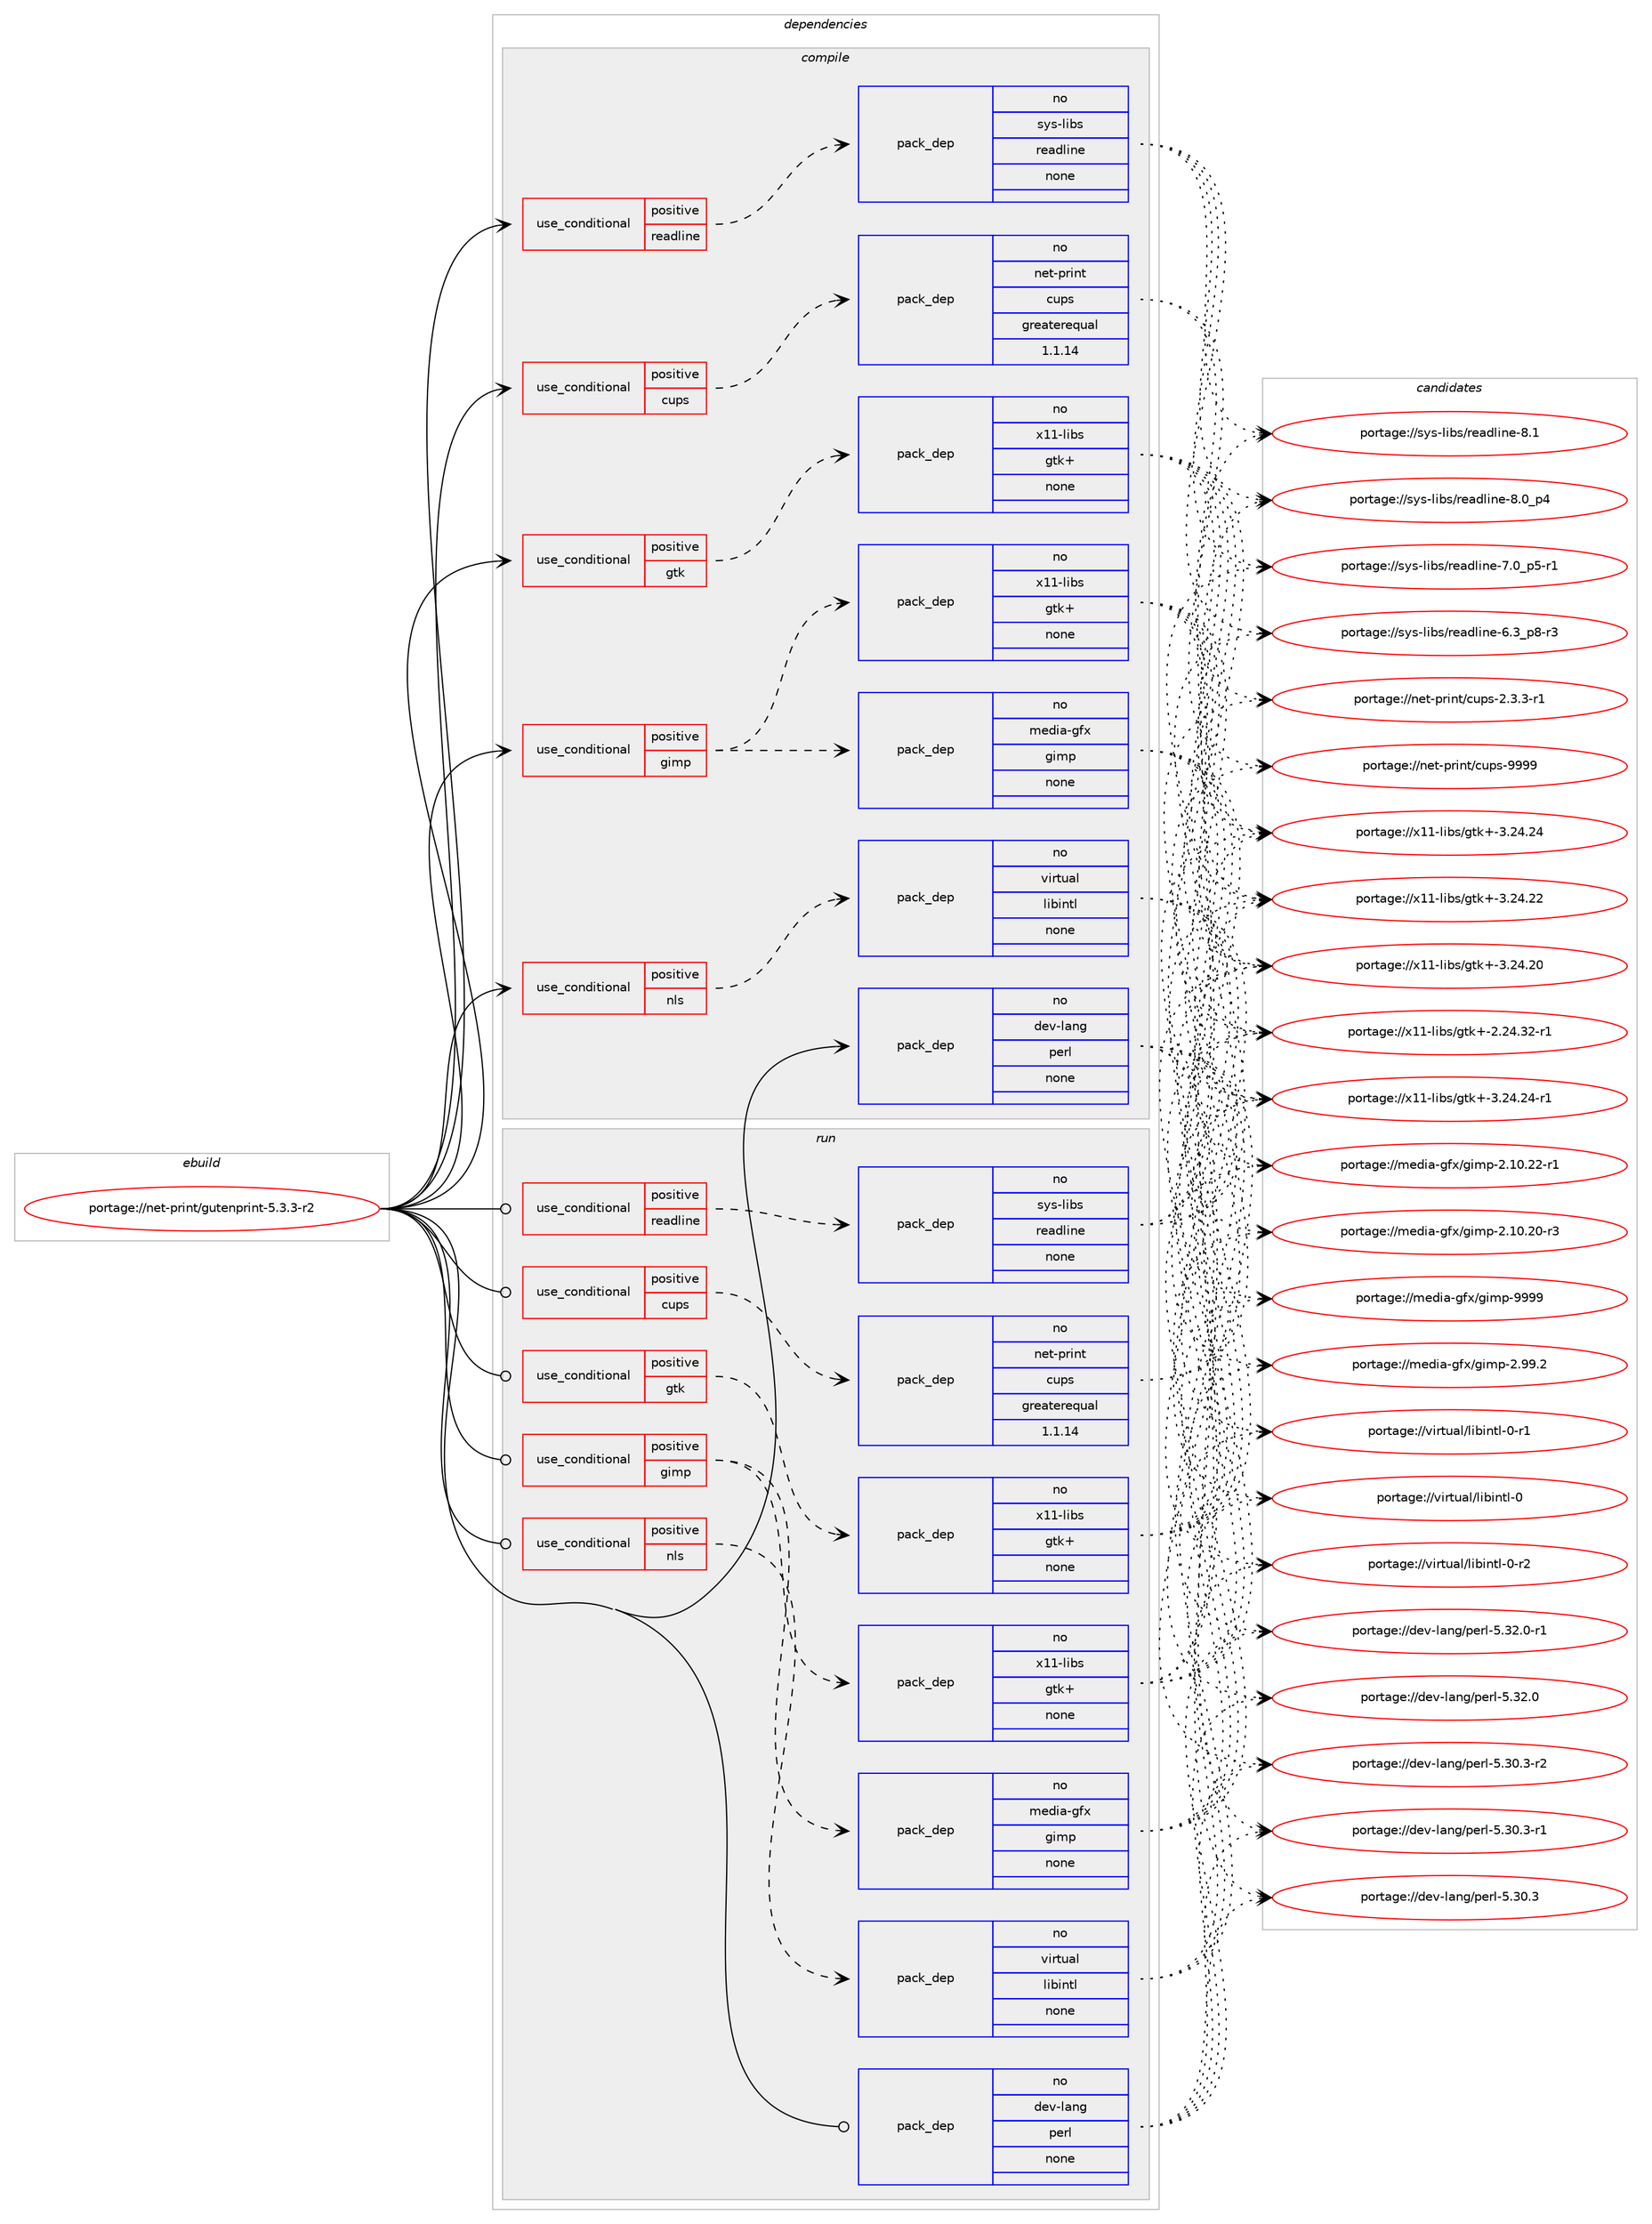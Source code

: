 digraph prolog {

# *************
# Graph options
# *************

newrank=true;
concentrate=true;
compound=true;
graph [rankdir=LR,fontname=Helvetica,fontsize=10,ranksep=1.5];#, ranksep=2.5, nodesep=0.2];
edge  [arrowhead=vee];
node  [fontname=Helvetica,fontsize=10];

# **********
# The ebuild
# **********

subgraph cluster_leftcol {
color=gray;
rank=same;
label=<<i>ebuild</i>>;
id [label="portage://net-print/gutenprint-5.3.3-r2", color=red, width=4, href="../net-print/gutenprint-5.3.3-r2.svg"];
}

# ****************
# The dependencies
# ****************

subgraph cluster_midcol {
color=gray;
label=<<i>dependencies</i>>;
subgraph cluster_compile {
fillcolor="#eeeeee";
style=filled;
label=<<i>compile</i>>;
subgraph cond1962 {
dependency8002 [label=<<TABLE BORDER="0" CELLBORDER="1" CELLSPACING="0" CELLPADDING="4"><TR><TD ROWSPAN="3" CELLPADDING="10">use_conditional</TD></TR><TR><TD>positive</TD></TR><TR><TD>cups</TD></TR></TABLE>>, shape=none, color=red];
subgraph pack5946 {
dependency8003 [label=<<TABLE BORDER="0" CELLBORDER="1" CELLSPACING="0" CELLPADDING="4" WIDTH="220"><TR><TD ROWSPAN="6" CELLPADDING="30">pack_dep</TD></TR><TR><TD WIDTH="110">no</TD></TR><TR><TD>net-print</TD></TR><TR><TD>cups</TD></TR><TR><TD>greaterequal</TD></TR><TR><TD>1.1.14</TD></TR></TABLE>>, shape=none, color=blue];
}
dependency8002:e -> dependency8003:w [weight=20,style="dashed",arrowhead="vee"];
}
id:e -> dependency8002:w [weight=20,style="solid",arrowhead="vee"];
subgraph cond1963 {
dependency8004 [label=<<TABLE BORDER="0" CELLBORDER="1" CELLSPACING="0" CELLPADDING="4"><TR><TD ROWSPAN="3" CELLPADDING="10">use_conditional</TD></TR><TR><TD>positive</TD></TR><TR><TD>gimp</TD></TR></TABLE>>, shape=none, color=red];
subgraph pack5947 {
dependency8005 [label=<<TABLE BORDER="0" CELLBORDER="1" CELLSPACING="0" CELLPADDING="4" WIDTH="220"><TR><TD ROWSPAN="6" CELLPADDING="30">pack_dep</TD></TR><TR><TD WIDTH="110">no</TD></TR><TR><TD>media-gfx</TD></TR><TR><TD>gimp</TD></TR><TR><TD>none</TD></TR><TR><TD></TD></TR></TABLE>>, shape=none, color=blue];
}
dependency8004:e -> dependency8005:w [weight=20,style="dashed",arrowhead="vee"];
subgraph pack5948 {
dependency8006 [label=<<TABLE BORDER="0" CELLBORDER="1" CELLSPACING="0" CELLPADDING="4" WIDTH="220"><TR><TD ROWSPAN="6" CELLPADDING="30">pack_dep</TD></TR><TR><TD WIDTH="110">no</TD></TR><TR><TD>x11-libs</TD></TR><TR><TD>gtk+</TD></TR><TR><TD>none</TD></TR><TR><TD></TD></TR></TABLE>>, shape=none, color=blue];
}
dependency8004:e -> dependency8006:w [weight=20,style="dashed",arrowhead="vee"];
}
id:e -> dependency8004:w [weight=20,style="solid",arrowhead="vee"];
subgraph cond1964 {
dependency8007 [label=<<TABLE BORDER="0" CELLBORDER="1" CELLSPACING="0" CELLPADDING="4"><TR><TD ROWSPAN="3" CELLPADDING="10">use_conditional</TD></TR><TR><TD>positive</TD></TR><TR><TD>gtk</TD></TR></TABLE>>, shape=none, color=red];
subgraph pack5949 {
dependency8008 [label=<<TABLE BORDER="0" CELLBORDER="1" CELLSPACING="0" CELLPADDING="4" WIDTH="220"><TR><TD ROWSPAN="6" CELLPADDING="30">pack_dep</TD></TR><TR><TD WIDTH="110">no</TD></TR><TR><TD>x11-libs</TD></TR><TR><TD>gtk+</TD></TR><TR><TD>none</TD></TR><TR><TD></TD></TR></TABLE>>, shape=none, color=blue];
}
dependency8007:e -> dependency8008:w [weight=20,style="dashed",arrowhead="vee"];
}
id:e -> dependency8007:w [weight=20,style="solid",arrowhead="vee"];
subgraph cond1965 {
dependency8009 [label=<<TABLE BORDER="0" CELLBORDER="1" CELLSPACING="0" CELLPADDING="4"><TR><TD ROWSPAN="3" CELLPADDING="10">use_conditional</TD></TR><TR><TD>positive</TD></TR><TR><TD>nls</TD></TR></TABLE>>, shape=none, color=red];
subgraph pack5950 {
dependency8010 [label=<<TABLE BORDER="0" CELLBORDER="1" CELLSPACING="0" CELLPADDING="4" WIDTH="220"><TR><TD ROWSPAN="6" CELLPADDING="30">pack_dep</TD></TR><TR><TD WIDTH="110">no</TD></TR><TR><TD>virtual</TD></TR><TR><TD>libintl</TD></TR><TR><TD>none</TD></TR><TR><TD></TD></TR></TABLE>>, shape=none, color=blue];
}
dependency8009:e -> dependency8010:w [weight=20,style="dashed",arrowhead="vee"];
}
id:e -> dependency8009:w [weight=20,style="solid",arrowhead="vee"];
subgraph cond1966 {
dependency8011 [label=<<TABLE BORDER="0" CELLBORDER="1" CELLSPACING="0" CELLPADDING="4"><TR><TD ROWSPAN="3" CELLPADDING="10">use_conditional</TD></TR><TR><TD>positive</TD></TR><TR><TD>readline</TD></TR></TABLE>>, shape=none, color=red];
subgraph pack5951 {
dependency8012 [label=<<TABLE BORDER="0" CELLBORDER="1" CELLSPACING="0" CELLPADDING="4" WIDTH="220"><TR><TD ROWSPAN="6" CELLPADDING="30">pack_dep</TD></TR><TR><TD WIDTH="110">no</TD></TR><TR><TD>sys-libs</TD></TR><TR><TD>readline</TD></TR><TR><TD>none</TD></TR><TR><TD></TD></TR></TABLE>>, shape=none, color=blue];
}
dependency8011:e -> dependency8012:w [weight=20,style="dashed",arrowhead="vee"];
}
id:e -> dependency8011:w [weight=20,style="solid",arrowhead="vee"];
subgraph pack5952 {
dependency8013 [label=<<TABLE BORDER="0" CELLBORDER="1" CELLSPACING="0" CELLPADDING="4" WIDTH="220"><TR><TD ROWSPAN="6" CELLPADDING="30">pack_dep</TD></TR><TR><TD WIDTH="110">no</TD></TR><TR><TD>dev-lang</TD></TR><TR><TD>perl</TD></TR><TR><TD>none</TD></TR><TR><TD></TD></TR></TABLE>>, shape=none, color=blue];
}
id:e -> dependency8013:w [weight=20,style="solid",arrowhead="vee"];
}
subgraph cluster_compileandrun {
fillcolor="#eeeeee";
style=filled;
label=<<i>compile and run</i>>;
}
subgraph cluster_run {
fillcolor="#eeeeee";
style=filled;
label=<<i>run</i>>;
subgraph cond1967 {
dependency8014 [label=<<TABLE BORDER="0" CELLBORDER="1" CELLSPACING="0" CELLPADDING="4"><TR><TD ROWSPAN="3" CELLPADDING="10">use_conditional</TD></TR><TR><TD>positive</TD></TR><TR><TD>cups</TD></TR></TABLE>>, shape=none, color=red];
subgraph pack5953 {
dependency8015 [label=<<TABLE BORDER="0" CELLBORDER="1" CELLSPACING="0" CELLPADDING="4" WIDTH="220"><TR><TD ROWSPAN="6" CELLPADDING="30">pack_dep</TD></TR><TR><TD WIDTH="110">no</TD></TR><TR><TD>net-print</TD></TR><TR><TD>cups</TD></TR><TR><TD>greaterequal</TD></TR><TR><TD>1.1.14</TD></TR></TABLE>>, shape=none, color=blue];
}
dependency8014:e -> dependency8015:w [weight=20,style="dashed",arrowhead="vee"];
}
id:e -> dependency8014:w [weight=20,style="solid",arrowhead="odot"];
subgraph cond1968 {
dependency8016 [label=<<TABLE BORDER="0" CELLBORDER="1" CELLSPACING="0" CELLPADDING="4"><TR><TD ROWSPAN="3" CELLPADDING="10">use_conditional</TD></TR><TR><TD>positive</TD></TR><TR><TD>gimp</TD></TR></TABLE>>, shape=none, color=red];
subgraph pack5954 {
dependency8017 [label=<<TABLE BORDER="0" CELLBORDER="1" CELLSPACING="0" CELLPADDING="4" WIDTH="220"><TR><TD ROWSPAN="6" CELLPADDING="30">pack_dep</TD></TR><TR><TD WIDTH="110">no</TD></TR><TR><TD>media-gfx</TD></TR><TR><TD>gimp</TD></TR><TR><TD>none</TD></TR><TR><TD></TD></TR></TABLE>>, shape=none, color=blue];
}
dependency8016:e -> dependency8017:w [weight=20,style="dashed",arrowhead="vee"];
subgraph pack5955 {
dependency8018 [label=<<TABLE BORDER="0" CELLBORDER="1" CELLSPACING="0" CELLPADDING="4" WIDTH="220"><TR><TD ROWSPAN="6" CELLPADDING="30">pack_dep</TD></TR><TR><TD WIDTH="110">no</TD></TR><TR><TD>x11-libs</TD></TR><TR><TD>gtk+</TD></TR><TR><TD>none</TD></TR><TR><TD></TD></TR></TABLE>>, shape=none, color=blue];
}
dependency8016:e -> dependency8018:w [weight=20,style="dashed",arrowhead="vee"];
}
id:e -> dependency8016:w [weight=20,style="solid",arrowhead="odot"];
subgraph cond1969 {
dependency8019 [label=<<TABLE BORDER="0" CELLBORDER="1" CELLSPACING="0" CELLPADDING="4"><TR><TD ROWSPAN="3" CELLPADDING="10">use_conditional</TD></TR><TR><TD>positive</TD></TR><TR><TD>gtk</TD></TR></TABLE>>, shape=none, color=red];
subgraph pack5956 {
dependency8020 [label=<<TABLE BORDER="0" CELLBORDER="1" CELLSPACING="0" CELLPADDING="4" WIDTH="220"><TR><TD ROWSPAN="6" CELLPADDING="30">pack_dep</TD></TR><TR><TD WIDTH="110">no</TD></TR><TR><TD>x11-libs</TD></TR><TR><TD>gtk+</TD></TR><TR><TD>none</TD></TR><TR><TD></TD></TR></TABLE>>, shape=none, color=blue];
}
dependency8019:e -> dependency8020:w [weight=20,style="dashed",arrowhead="vee"];
}
id:e -> dependency8019:w [weight=20,style="solid",arrowhead="odot"];
subgraph cond1970 {
dependency8021 [label=<<TABLE BORDER="0" CELLBORDER="1" CELLSPACING="0" CELLPADDING="4"><TR><TD ROWSPAN="3" CELLPADDING="10">use_conditional</TD></TR><TR><TD>positive</TD></TR><TR><TD>nls</TD></TR></TABLE>>, shape=none, color=red];
subgraph pack5957 {
dependency8022 [label=<<TABLE BORDER="0" CELLBORDER="1" CELLSPACING="0" CELLPADDING="4" WIDTH="220"><TR><TD ROWSPAN="6" CELLPADDING="30">pack_dep</TD></TR><TR><TD WIDTH="110">no</TD></TR><TR><TD>virtual</TD></TR><TR><TD>libintl</TD></TR><TR><TD>none</TD></TR><TR><TD></TD></TR></TABLE>>, shape=none, color=blue];
}
dependency8021:e -> dependency8022:w [weight=20,style="dashed",arrowhead="vee"];
}
id:e -> dependency8021:w [weight=20,style="solid",arrowhead="odot"];
subgraph cond1971 {
dependency8023 [label=<<TABLE BORDER="0" CELLBORDER="1" CELLSPACING="0" CELLPADDING="4"><TR><TD ROWSPAN="3" CELLPADDING="10">use_conditional</TD></TR><TR><TD>positive</TD></TR><TR><TD>readline</TD></TR></TABLE>>, shape=none, color=red];
subgraph pack5958 {
dependency8024 [label=<<TABLE BORDER="0" CELLBORDER="1" CELLSPACING="0" CELLPADDING="4" WIDTH="220"><TR><TD ROWSPAN="6" CELLPADDING="30">pack_dep</TD></TR><TR><TD WIDTH="110">no</TD></TR><TR><TD>sys-libs</TD></TR><TR><TD>readline</TD></TR><TR><TD>none</TD></TR><TR><TD></TD></TR></TABLE>>, shape=none, color=blue];
}
dependency8023:e -> dependency8024:w [weight=20,style="dashed",arrowhead="vee"];
}
id:e -> dependency8023:w [weight=20,style="solid",arrowhead="odot"];
subgraph pack5959 {
dependency8025 [label=<<TABLE BORDER="0" CELLBORDER="1" CELLSPACING="0" CELLPADDING="4" WIDTH="220"><TR><TD ROWSPAN="6" CELLPADDING="30">pack_dep</TD></TR><TR><TD WIDTH="110">no</TD></TR><TR><TD>dev-lang</TD></TR><TR><TD>perl</TD></TR><TR><TD>none</TD></TR><TR><TD></TD></TR></TABLE>>, shape=none, color=blue];
}
id:e -> dependency8025:w [weight=20,style="solid",arrowhead="odot"];
}
}

# **************
# The candidates
# **************

subgraph cluster_choices {
rank=same;
color=gray;
label=<<i>candidates</i>>;

subgraph choice5946 {
color=black;
nodesep=1;
choice1101011164511211410511011647991171121154557575757 [label="portage://net-print/cups-9999", color=red, width=4,href="../net-print/cups-9999.svg"];
choice1101011164511211410511011647991171121154550465146514511449 [label="portage://net-print/cups-2.3.3-r1", color=red, width=4,href="../net-print/cups-2.3.3-r1.svg"];
dependency8003:e -> choice1101011164511211410511011647991171121154557575757:w [style=dotted,weight="100"];
dependency8003:e -> choice1101011164511211410511011647991171121154550465146514511449:w [style=dotted,weight="100"];
}
subgraph choice5947 {
color=black;
nodesep=1;
choice1091011001059745103102120471031051091124557575757 [label="portage://media-gfx/gimp-9999", color=red, width=4,href="../media-gfx/gimp-9999.svg"];
choice10910110010597451031021204710310510911245504657574650 [label="portage://media-gfx/gimp-2.99.2", color=red, width=4,href="../media-gfx/gimp-2.99.2.svg"];
choice10910110010597451031021204710310510911245504649484650504511449 [label="portage://media-gfx/gimp-2.10.22-r1", color=red, width=4,href="../media-gfx/gimp-2.10.22-r1.svg"];
choice10910110010597451031021204710310510911245504649484650484511451 [label="portage://media-gfx/gimp-2.10.20-r3", color=red, width=4,href="../media-gfx/gimp-2.10.20-r3.svg"];
dependency8005:e -> choice1091011001059745103102120471031051091124557575757:w [style=dotted,weight="100"];
dependency8005:e -> choice10910110010597451031021204710310510911245504657574650:w [style=dotted,weight="100"];
dependency8005:e -> choice10910110010597451031021204710310510911245504649484650504511449:w [style=dotted,weight="100"];
dependency8005:e -> choice10910110010597451031021204710310510911245504649484650484511451:w [style=dotted,weight="100"];
}
subgraph choice5948 {
color=black;
nodesep=1;
choice12049494510810598115471031161074345514650524650524511449 [label="portage://x11-libs/gtk+-3.24.24-r1", color=red, width=4,href="../x11-libs/gtk+-3.24.24-r1.svg"];
choice1204949451081059811547103116107434551465052465052 [label="portage://x11-libs/gtk+-3.24.24", color=red, width=4,href="../x11-libs/gtk+-3.24.24.svg"];
choice1204949451081059811547103116107434551465052465050 [label="portage://x11-libs/gtk+-3.24.22", color=red, width=4,href="../x11-libs/gtk+-3.24.22.svg"];
choice1204949451081059811547103116107434551465052465048 [label="portage://x11-libs/gtk+-3.24.20", color=red, width=4,href="../x11-libs/gtk+-3.24.20.svg"];
choice12049494510810598115471031161074345504650524651504511449 [label="portage://x11-libs/gtk+-2.24.32-r1", color=red, width=4,href="../x11-libs/gtk+-2.24.32-r1.svg"];
dependency8006:e -> choice12049494510810598115471031161074345514650524650524511449:w [style=dotted,weight="100"];
dependency8006:e -> choice1204949451081059811547103116107434551465052465052:w [style=dotted,weight="100"];
dependency8006:e -> choice1204949451081059811547103116107434551465052465050:w [style=dotted,weight="100"];
dependency8006:e -> choice1204949451081059811547103116107434551465052465048:w [style=dotted,weight="100"];
dependency8006:e -> choice12049494510810598115471031161074345504650524651504511449:w [style=dotted,weight="100"];
}
subgraph choice5949 {
color=black;
nodesep=1;
choice12049494510810598115471031161074345514650524650524511449 [label="portage://x11-libs/gtk+-3.24.24-r1", color=red, width=4,href="../x11-libs/gtk+-3.24.24-r1.svg"];
choice1204949451081059811547103116107434551465052465052 [label="portage://x11-libs/gtk+-3.24.24", color=red, width=4,href="../x11-libs/gtk+-3.24.24.svg"];
choice1204949451081059811547103116107434551465052465050 [label="portage://x11-libs/gtk+-3.24.22", color=red, width=4,href="../x11-libs/gtk+-3.24.22.svg"];
choice1204949451081059811547103116107434551465052465048 [label="portage://x11-libs/gtk+-3.24.20", color=red, width=4,href="../x11-libs/gtk+-3.24.20.svg"];
choice12049494510810598115471031161074345504650524651504511449 [label="portage://x11-libs/gtk+-2.24.32-r1", color=red, width=4,href="../x11-libs/gtk+-2.24.32-r1.svg"];
dependency8008:e -> choice12049494510810598115471031161074345514650524650524511449:w [style=dotted,weight="100"];
dependency8008:e -> choice1204949451081059811547103116107434551465052465052:w [style=dotted,weight="100"];
dependency8008:e -> choice1204949451081059811547103116107434551465052465050:w [style=dotted,weight="100"];
dependency8008:e -> choice1204949451081059811547103116107434551465052465048:w [style=dotted,weight="100"];
dependency8008:e -> choice12049494510810598115471031161074345504650524651504511449:w [style=dotted,weight="100"];
}
subgraph choice5950 {
color=black;
nodesep=1;
choice11810511411611797108471081059810511011610845484511450 [label="portage://virtual/libintl-0-r2", color=red, width=4,href="../virtual/libintl-0-r2.svg"];
choice11810511411611797108471081059810511011610845484511449 [label="portage://virtual/libintl-0-r1", color=red, width=4,href="../virtual/libintl-0-r1.svg"];
choice1181051141161179710847108105981051101161084548 [label="portage://virtual/libintl-0", color=red, width=4,href="../virtual/libintl-0.svg"];
dependency8010:e -> choice11810511411611797108471081059810511011610845484511450:w [style=dotted,weight="100"];
dependency8010:e -> choice11810511411611797108471081059810511011610845484511449:w [style=dotted,weight="100"];
dependency8010:e -> choice1181051141161179710847108105981051101161084548:w [style=dotted,weight="100"];
}
subgraph choice5951 {
color=black;
nodesep=1;
choice1151211154510810598115471141019710010810511010145564649 [label="portage://sys-libs/readline-8.1", color=red, width=4,href="../sys-libs/readline-8.1.svg"];
choice11512111545108105981154711410197100108105110101455646489511252 [label="portage://sys-libs/readline-8.0_p4", color=red, width=4,href="../sys-libs/readline-8.0_p4.svg"];
choice115121115451081059811547114101971001081051101014555464895112534511449 [label="portage://sys-libs/readline-7.0_p5-r1", color=red, width=4,href="../sys-libs/readline-7.0_p5-r1.svg"];
choice115121115451081059811547114101971001081051101014554465195112564511451 [label="portage://sys-libs/readline-6.3_p8-r3", color=red, width=4,href="../sys-libs/readline-6.3_p8-r3.svg"];
dependency8012:e -> choice1151211154510810598115471141019710010810511010145564649:w [style=dotted,weight="100"];
dependency8012:e -> choice11512111545108105981154711410197100108105110101455646489511252:w [style=dotted,weight="100"];
dependency8012:e -> choice115121115451081059811547114101971001081051101014555464895112534511449:w [style=dotted,weight="100"];
dependency8012:e -> choice115121115451081059811547114101971001081051101014554465195112564511451:w [style=dotted,weight="100"];
}
subgraph choice5952 {
color=black;
nodesep=1;
choice100101118451089711010347112101114108455346515046484511449 [label="portage://dev-lang/perl-5.32.0-r1", color=red, width=4,href="../dev-lang/perl-5.32.0-r1.svg"];
choice10010111845108971101034711210111410845534651504648 [label="portage://dev-lang/perl-5.32.0", color=red, width=4,href="../dev-lang/perl-5.32.0.svg"];
choice100101118451089711010347112101114108455346514846514511450 [label="portage://dev-lang/perl-5.30.3-r2", color=red, width=4,href="../dev-lang/perl-5.30.3-r2.svg"];
choice100101118451089711010347112101114108455346514846514511449 [label="portage://dev-lang/perl-5.30.3-r1", color=red, width=4,href="../dev-lang/perl-5.30.3-r1.svg"];
choice10010111845108971101034711210111410845534651484651 [label="portage://dev-lang/perl-5.30.3", color=red, width=4,href="../dev-lang/perl-5.30.3.svg"];
dependency8013:e -> choice100101118451089711010347112101114108455346515046484511449:w [style=dotted,weight="100"];
dependency8013:e -> choice10010111845108971101034711210111410845534651504648:w [style=dotted,weight="100"];
dependency8013:e -> choice100101118451089711010347112101114108455346514846514511450:w [style=dotted,weight="100"];
dependency8013:e -> choice100101118451089711010347112101114108455346514846514511449:w [style=dotted,weight="100"];
dependency8013:e -> choice10010111845108971101034711210111410845534651484651:w [style=dotted,weight="100"];
}
subgraph choice5953 {
color=black;
nodesep=1;
choice1101011164511211410511011647991171121154557575757 [label="portage://net-print/cups-9999", color=red, width=4,href="../net-print/cups-9999.svg"];
choice1101011164511211410511011647991171121154550465146514511449 [label="portage://net-print/cups-2.3.3-r1", color=red, width=4,href="../net-print/cups-2.3.3-r1.svg"];
dependency8015:e -> choice1101011164511211410511011647991171121154557575757:w [style=dotted,weight="100"];
dependency8015:e -> choice1101011164511211410511011647991171121154550465146514511449:w [style=dotted,weight="100"];
}
subgraph choice5954 {
color=black;
nodesep=1;
choice1091011001059745103102120471031051091124557575757 [label="portage://media-gfx/gimp-9999", color=red, width=4,href="../media-gfx/gimp-9999.svg"];
choice10910110010597451031021204710310510911245504657574650 [label="portage://media-gfx/gimp-2.99.2", color=red, width=4,href="../media-gfx/gimp-2.99.2.svg"];
choice10910110010597451031021204710310510911245504649484650504511449 [label="portage://media-gfx/gimp-2.10.22-r1", color=red, width=4,href="../media-gfx/gimp-2.10.22-r1.svg"];
choice10910110010597451031021204710310510911245504649484650484511451 [label="portage://media-gfx/gimp-2.10.20-r3", color=red, width=4,href="../media-gfx/gimp-2.10.20-r3.svg"];
dependency8017:e -> choice1091011001059745103102120471031051091124557575757:w [style=dotted,weight="100"];
dependency8017:e -> choice10910110010597451031021204710310510911245504657574650:w [style=dotted,weight="100"];
dependency8017:e -> choice10910110010597451031021204710310510911245504649484650504511449:w [style=dotted,weight="100"];
dependency8017:e -> choice10910110010597451031021204710310510911245504649484650484511451:w [style=dotted,weight="100"];
}
subgraph choice5955 {
color=black;
nodesep=1;
choice12049494510810598115471031161074345514650524650524511449 [label="portage://x11-libs/gtk+-3.24.24-r1", color=red, width=4,href="../x11-libs/gtk+-3.24.24-r1.svg"];
choice1204949451081059811547103116107434551465052465052 [label="portage://x11-libs/gtk+-3.24.24", color=red, width=4,href="../x11-libs/gtk+-3.24.24.svg"];
choice1204949451081059811547103116107434551465052465050 [label="portage://x11-libs/gtk+-3.24.22", color=red, width=4,href="../x11-libs/gtk+-3.24.22.svg"];
choice1204949451081059811547103116107434551465052465048 [label="portage://x11-libs/gtk+-3.24.20", color=red, width=4,href="../x11-libs/gtk+-3.24.20.svg"];
choice12049494510810598115471031161074345504650524651504511449 [label="portage://x11-libs/gtk+-2.24.32-r1", color=red, width=4,href="../x11-libs/gtk+-2.24.32-r1.svg"];
dependency8018:e -> choice12049494510810598115471031161074345514650524650524511449:w [style=dotted,weight="100"];
dependency8018:e -> choice1204949451081059811547103116107434551465052465052:w [style=dotted,weight="100"];
dependency8018:e -> choice1204949451081059811547103116107434551465052465050:w [style=dotted,weight="100"];
dependency8018:e -> choice1204949451081059811547103116107434551465052465048:w [style=dotted,weight="100"];
dependency8018:e -> choice12049494510810598115471031161074345504650524651504511449:w [style=dotted,weight="100"];
}
subgraph choice5956 {
color=black;
nodesep=1;
choice12049494510810598115471031161074345514650524650524511449 [label="portage://x11-libs/gtk+-3.24.24-r1", color=red, width=4,href="../x11-libs/gtk+-3.24.24-r1.svg"];
choice1204949451081059811547103116107434551465052465052 [label="portage://x11-libs/gtk+-3.24.24", color=red, width=4,href="../x11-libs/gtk+-3.24.24.svg"];
choice1204949451081059811547103116107434551465052465050 [label="portage://x11-libs/gtk+-3.24.22", color=red, width=4,href="../x11-libs/gtk+-3.24.22.svg"];
choice1204949451081059811547103116107434551465052465048 [label="portage://x11-libs/gtk+-3.24.20", color=red, width=4,href="../x11-libs/gtk+-3.24.20.svg"];
choice12049494510810598115471031161074345504650524651504511449 [label="portage://x11-libs/gtk+-2.24.32-r1", color=red, width=4,href="../x11-libs/gtk+-2.24.32-r1.svg"];
dependency8020:e -> choice12049494510810598115471031161074345514650524650524511449:w [style=dotted,weight="100"];
dependency8020:e -> choice1204949451081059811547103116107434551465052465052:w [style=dotted,weight="100"];
dependency8020:e -> choice1204949451081059811547103116107434551465052465050:w [style=dotted,weight="100"];
dependency8020:e -> choice1204949451081059811547103116107434551465052465048:w [style=dotted,weight="100"];
dependency8020:e -> choice12049494510810598115471031161074345504650524651504511449:w [style=dotted,weight="100"];
}
subgraph choice5957 {
color=black;
nodesep=1;
choice11810511411611797108471081059810511011610845484511450 [label="portage://virtual/libintl-0-r2", color=red, width=4,href="../virtual/libintl-0-r2.svg"];
choice11810511411611797108471081059810511011610845484511449 [label="portage://virtual/libintl-0-r1", color=red, width=4,href="../virtual/libintl-0-r1.svg"];
choice1181051141161179710847108105981051101161084548 [label="portage://virtual/libintl-0", color=red, width=4,href="../virtual/libintl-0.svg"];
dependency8022:e -> choice11810511411611797108471081059810511011610845484511450:w [style=dotted,weight="100"];
dependency8022:e -> choice11810511411611797108471081059810511011610845484511449:w [style=dotted,weight="100"];
dependency8022:e -> choice1181051141161179710847108105981051101161084548:w [style=dotted,weight="100"];
}
subgraph choice5958 {
color=black;
nodesep=1;
choice1151211154510810598115471141019710010810511010145564649 [label="portage://sys-libs/readline-8.1", color=red, width=4,href="../sys-libs/readline-8.1.svg"];
choice11512111545108105981154711410197100108105110101455646489511252 [label="portage://sys-libs/readline-8.0_p4", color=red, width=4,href="../sys-libs/readline-8.0_p4.svg"];
choice115121115451081059811547114101971001081051101014555464895112534511449 [label="portage://sys-libs/readline-7.0_p5-r1", color=red, width=4,href="../sys-libs/readline-7.0_p5-r1.svg"];
choice115121115451081059811547114101971001081051101014554465195112564511451 [label="portage://sys-libs/readline-6.3_p8-r3", color=red, width=4,href="../sys-libs/readline-6.3_p8-r3.svg"];
dependency8024:e -> choice1151211154510810598115471141019710010810511010145564649:w [style=dotted,weight="100"];
dependency8024:e -> choice11512111545108105981154711410197100108105110101455646489511252:w [style=dotted,weight="100"];
dependency8024:e -> choice115121115451081059811547114101971001081051101014555464895112534511449:w [style=dotted,weight="100"];
dependency8024:e -> choice115121115451081059811547114101971001081051101014554465195112564511451:w [style=dotted,weight="100"];
}
subgraph choice5959 {
color=black;
nodesep=1;
choice100101118451089711010347112101114108455346515046484511449 [label="portage://dev-lang/perl-5.32.0-r1", color=red, width=4,href="../dev-lang/perl-5.32.0-r1.svg"];
choice10010111845108971101034711210111410845534651504648 [label="portage://dev-lang/perl-5.32.0", color=red, width=4,href="../dev-lang/perl-5.32.0.svg"];
choice100101118451089711010347112101114108455346514846514511450 [label="portage://dev-lang/perl-5.30.3-r2", color=red, width=4,href="../dev-lang/perl-5.30.3-r2.svg"];
choice100101118451089711010347112101114108455346514846514511449 [label="portage://dev-lang/perl-5.30.3-r1", color=red, width=4,href="../dev-lang/perl-5.30.3-r1.svg"];
choice10010111845108971101034711210111410845534651484651 [label="portage://dev-lang/perl-5.30.3", color=red, width=4,href="../dev-lang/perl-5.30.3.svg"];
dependency8025:e -> choice100101118451089711010347112101114108455346515046484511449:w [style=dotted,weight="100"];
dependency8025:e -> choice10010111845108971101034711210111410845534651504648:w [style=dotted,weight="100"];
dependency8025:e -> choice100101118451089711010347112101114108455346514846514511450:w [style=dotted,weight="100"];
dependency8025:e -> choice100101118451089711010347112101114108455346514846514511449:w [style=dotted,weight="100"];
dependency8025:e -> choice10010111845108971101034711210111410845534651484651:w [style=dotted,weight="100"];
}
}

}

